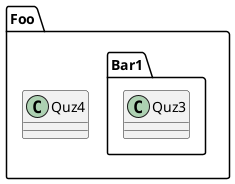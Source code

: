 {
  "sha1": "r731hf413b814r8oo1i4r1a215zosn1",
  "insertion": {
    "when": "2024-06-04T17:28:43.380Z",
    "url": "https://github.com/plantuml/plantuml/issues/1515",
    "user": "plantuml@gmail.com"
  }
}
@startuml
namespace Foo {
    namespace Bar1 {
        class Quz3
    }

    class Quz4
}

namespace Bar2 {}

remove Bar2
@enduml
